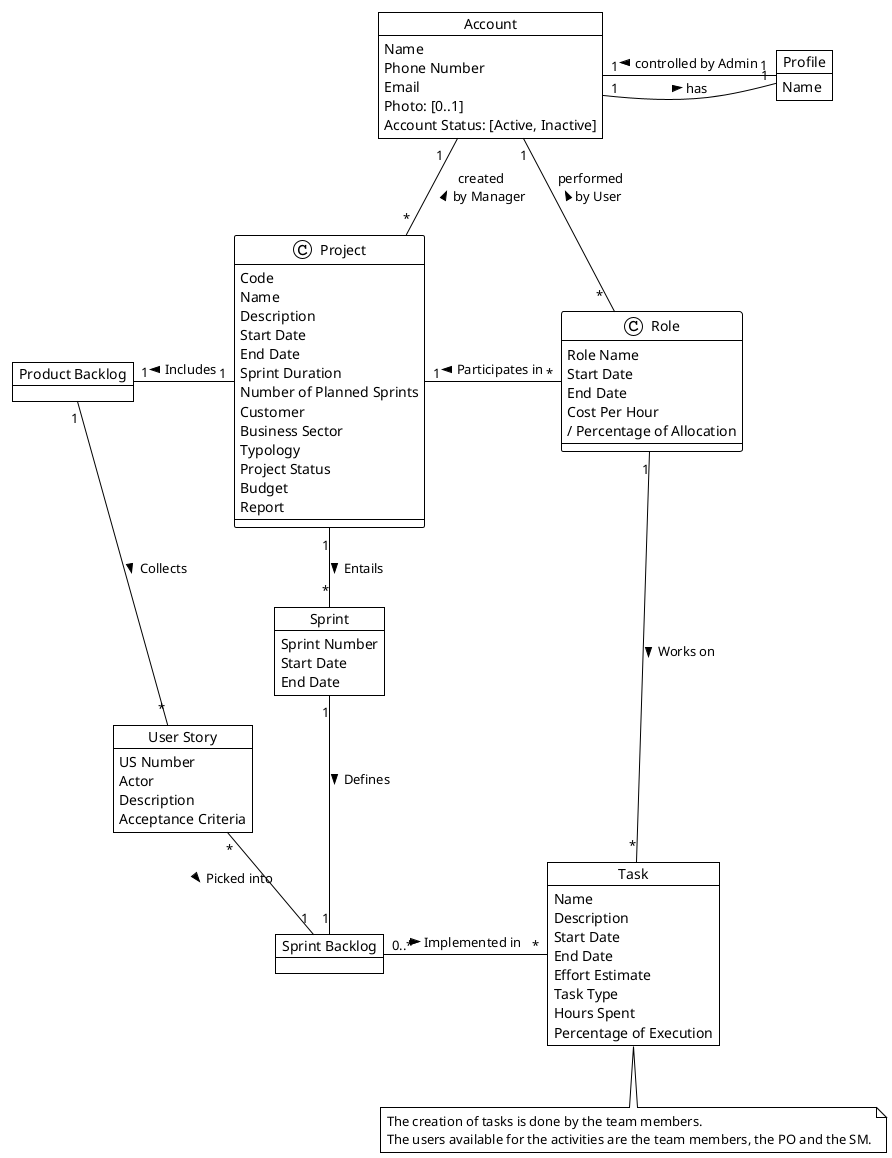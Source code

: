 @startuml
!theme plain

'--- part relevant to sprint 1

Object Account {
Name
Phone Number
Email
Photo: [0..1]
Account Status: [Active, Inactive]
}

Object Profile {
Name
}

'together {
'Object Administrator
'Object Manager
'Object User
'}

'Account <|-- Administrator
'Account <|-- Manager
'Account <|-- User
Account "1"-right- "   1" Profile : has >
Account "1"-- "1" Profile : controlled by Admin <
Account "1   " -- "*" Project : created \n by Manager <
Account "1" -- " *  " Role : performed \n by User <
'Profile"1" -- "*"Account : controlled by \n administrator <
'Profile "1"-- "*"Project : created by Manager <
'Profile"1" -- "*"User : performed by User <


Object Project {
Code
Name
Description
Start Date
End Date
Sprint Duration
Number of Planned Sprints
Customer
Business Sector
Typology
Project Status
Budget
' Report could be its own conceptual class but we are not modelling with detail yet
Report
}

' following the Association Class Role pattern (Fig.11) from "Modeling Roles"
' Role attributes does not include Project Code because Larman says to avoid attributes that are like "foreign keys" (p.126)
Object Role {
Role Name
Start Date
End Date
Cost Per Hour
/ Percentage of Allocation
}

' here "Controls" includes "creates,lists,changes profile, activates, inactivates"
' following Larman p.113 to be parsimonious about associations
'Administrator "1" -up- "*" Account : Controls >
'Manager "1" -down- "*" Project : Manages >
'User "1" -down- "*" Role: Performs >
Role "*" -left- "1" Project: Participates in >


'--- additional stuff, not much detail for sprint 1
' put enduml tag before this comment to shorten diagram
Object "Product Backlog" as PB

Object "User Story" as US {
US Number
Actor
Description
Acceptance Criteria
}

Object Sprint {
Sprint Number
Start Date
End Date
}

Object "Sprint Backlog" as SB

Object Task {
Name
Description
Start Date
End Date
Effort Estimate
Task Type
Hours Spent
Percentage of Execution
}



Project "1" -down- "*" Sprint: Entails >
Project "1" -left- "1" PB: Includes >
PB "1" -down- "*" US: Collects >
Sprint "1" -down- "1" SB: Defines >
US "*" -right- "1" SB: Picked into >

SB "0..*" -right- "*" Task: Implemented in >
Role "1" -down- "*" Task: Works on >
'note on link: The creation of tasks is done by the team members.\nThe users available for the activities are the team members, the PO and the SM.

note "The creation of tasks is done by the team members.\nThe users available for the activities are the team members, the PO and the SM." as N1
Task .down. N1

@enduml
